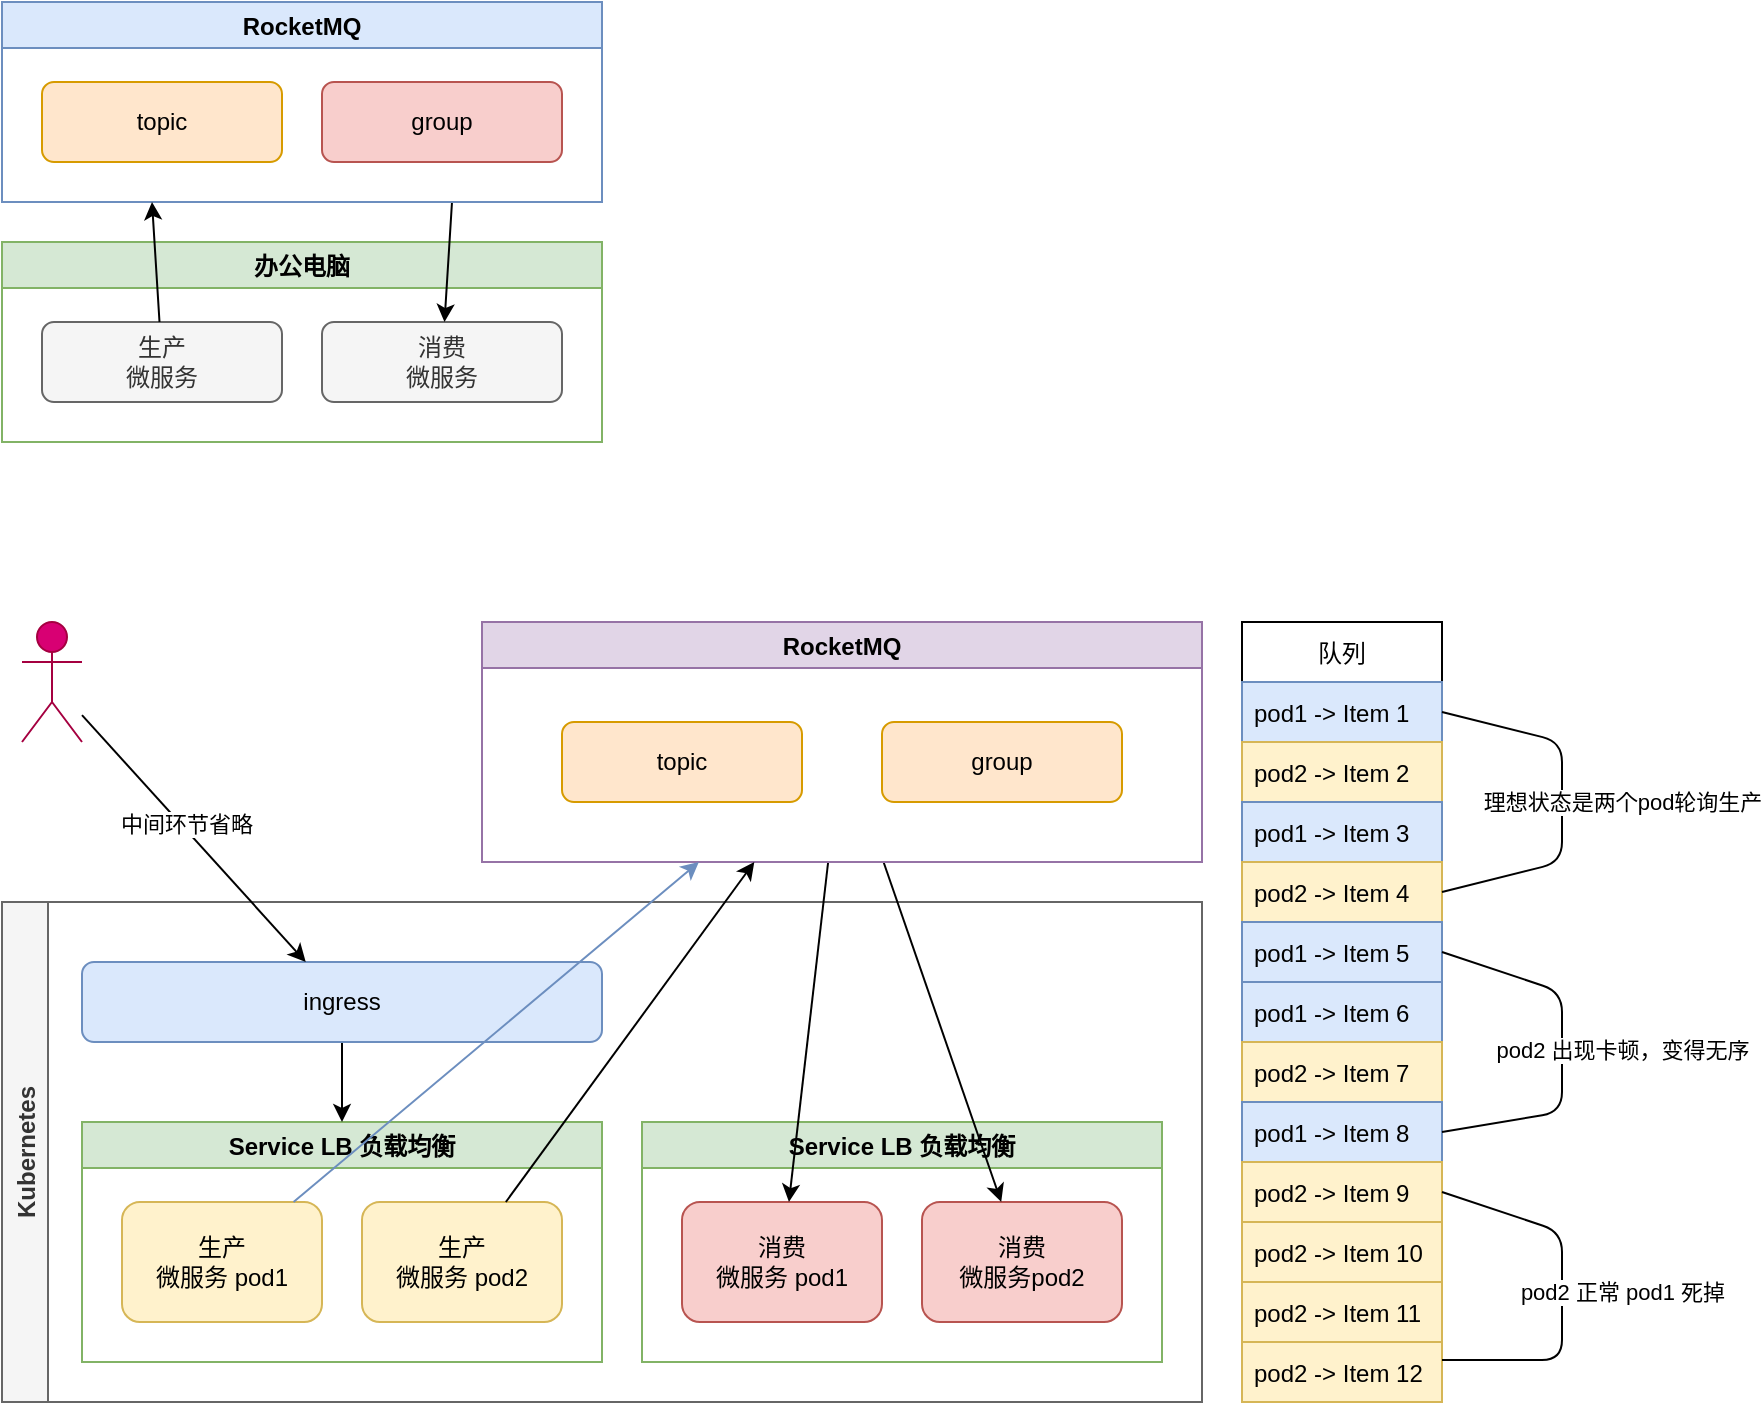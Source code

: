 <mxfile>
    <diagram id="l6LPy2jXctCm7TJSiliV" name="第 1 页">
        <mxGraphModel dx="911" dy="729" grid="1" gridSize="10" guides="1" tooltips="1" connect="1" arrows="1" fold="1" page="1" pageScale="1" pageWidth="1169" pageHeight="827" math="0" shadow="0">
            <root>
                <mxCell id="0"/>
                <mxCell id="1" parent="0"/>
                <mxCell id="23" value="Kubernetes" style="swimlane;horizontal=0;fillColor=#f5f5f5;fontColor=#333333;strokeColor=#666666;" parent="1" vertex="1">
                    <mxGeometry x="40" y="610" width="600" height="250" as="geometry"/>
                </mxCell>
                <mxCell id="22" value="Service LB 负载均衡" style="swimlane;fillColor=#d5e8d4;strokeColor=#82b366;" parent="23" vertex="1">
                    <mxGeometry x="320" y="110" width="260" height="120" as="geometry"/>
                </mxCell>
                <mxCell id="18" value="消费&lt;br&gt;微服务pod2" style="rounded=1;whiteSpace=wrap;html=1;fillColor=#f8cecc;strokeColor=#b85450;" parent="22" vertex="1">
                    <mxGeometry x="140" y="40" width="100" height="60" as="geometry"/>
                </mxCell>
                <mxCell id="21" value="消费&lt;br&gt;微服务 pod1" style="rounded=1;whiteSpace=wrap;html=1;fillColor=#f8cecc;strokeColor=#b85450;" parent="22" vertex="1">
                    <mxGeometry x="20" y="40" width="100" height="60" as="geometry"/>
                </mxCell>
                <mxCell id="11" value="Service LB 负载均衡" style="swimlane;fillColor=#d5e8d4;strokeColor=#82b366;" parent="23" vertex="1">
                    <mxGeometry x="40" y="110" width="260" height="120" as="geometry"/>
                </mxCell>
                <mxCell id="19" value="生产&lt;br&gt;微服务 pod2" style="rounded=1;whiteSpace=wrap;html=1;fillColor=#fff2cc;strokeColor=#d6b656;" parent="11" vertex="1">
                    <mxGeometry x="140" y="40" width="100" height="60" as="geometry"/>
                </mxCell>
                <mxCell id="17" value="生产&lt;br&gt;微服务 pod1" style="rounded=1;whiteSpace=wrap;html=1;fillColor=#fff2cc;strokeColor=#d6b656;" parent="11" vertex="1">
                    <mxGeometry x="20" y="40" width="100" height="60" as="geometry"/>
                </mxCell>
                <mxCell id="36" style="edgeStyle=none;html=1;entryX=0.5;entryY=0;entryDx=0;entryDy=0;" parent="23" source="35" target="11" edge="1">
                    <mxGeometry relative="1" as="geometry">
                        <mxPoint x="145" y="90" as="sourcePoint"/>
                    </mxGeometry>
                </mxCell>
                <mxCell id="35" value="ingress" style="rounded=1;whiteSpace=wrap;html=1;fillColor=#dae8fc;strokeColor=#6c8ebf;" parent="23" vertex="1">
                    <mxGeometry x="40" y="30" width="260" height="40" as="geometry"/>
                </mxCell>
                <mxCell id="8" value="办公电脑" style="swimlane;fillColor=#d5e8d4;strokeColor=#82b366;" parent="1" vertex="1">
                    <mxGeometry x="40" y="280" width="300" height="100" as="geometry"/>
                </mxCell>
                <mxCell id="6" value="生产&lt;br&gt;微服务" style="rounded=1;whiteSpace=wrap;html=1;fillColor=#f5f5f5;fontColor=#333333;strokeColor=#666666;" parent="8" vertex="1">
                    <mxGeometry x="20" y="40" width="120" height="40" as="geometry"/>
                </mxCell>
                <mxCell id="7" value="消费&lt;br&gt;微服务" style="rounded=1;whiteSpace=wrap;html=1;fillColor=#f5f5f5;fontColor=#333333;strokeColor=#666666;" parent="8" vertex="1">
                    <mxGeometry x="160" y="40" width="120" height="40" as="geometry"/>
                </mxCell>
                <mxCell id="10" style="edgeStyle=none;html=1;exitX=0.75;exitY=1;exitDx=0;exitDy=0;" parent="1" source="3" target="7" edge="1">
                    <mxGeometry relative="1" as="geometry"/>
                </mxCell>
                <mxCell id="3" value="RocketMQ" style="swimlane;fillColor=#dae8fc;strokeColor=#6c8ebf;" parent="1" vertex="1">
                    <mxGeometry x="40" y="160" width="300" height="100" as="geometry"/>
                </mxCell>
                <mxCell id="4" value="topic" style="rounded=1;whiteSpace=wrap;html=1;fillColor=#ffe6cc;strokeColor=#d79b00;" parent="3" vertex="1">
                    <mxGeometry x="20" y="40" width="120" height="40" as="geometry"/>
                </mxCell>
                <mxCell id="5" value="group" style="rounded=1;whiteSpace=wrap;html=1;fillColor=#f8cecc;strokeColor=#b85450;" parent="3" vertex="1">
                    <mxGeometry x="160" y="40" width="120" height="40" as="geometry"/>
                </mxCell>
                <mxCell id="9" style="edgeStyle=none;html=1;entryX=0.25;entryY=1;entryDx=0;entryDy=0;" parent="1" source="6" target="3" edge="1">
                    <mxGeometry relative="1" as="geometry">
                        <mxPoint x="110" y="260" as="targetPoint"/>
                    </mxGeometry>
                </mxCell>
                <mxCell id="25" style="edgeStyle=none;html=1;" parent="1" source="13" target="21" edge="1">
                    <mxGeometry relative="1" as="geometry"/>
                </mxCell>
                <mxCell id="26" style="edgeStyle=none;html=1;" parent="1" source="13" target="18" edge="1">
                    <mxGeometry relative="1" as="geometry"/>
                </mxCell>
                <mxCell id="13" value="RocketMQ" style="swimlane;fillColor=#e1d5e7;strokeColor=#9673a6;" parent="1" vertex="1">
                    <mxGeometry x="280" y="470" width="360" height="120" as="geometry"/>
                </mxCell>
                <mxCell id="14" value="topic" style="rounded=1;whiteSpace=wrap;html=1;fillColor=#ffe6cc;strokeColor=#d79b00;" parent="13" vertex="1">
                    <mxGeometry x="40" y="50" width="120" height="40" as="geometry"/>
                </mxCell>
                <mxCell id="15" value="group" style="rounded=1;whiteSpace=wrap;html=1;fillColor=#ffe6cc;strokeColor=#d79b00;" parent="13" vertex="1">
                    <mxGeometry x="200" y="50" width="120" height="40" as="geometry"/>
                </mxCell>
                <mxCell id="28" style="edgeStyle=none;html=1;fillColor=#dae8fc;strokeColor=#6c8ebf;" parent="1" source="17" target="13" edge="1">
                    <mxGeometry relative="1" as="geometry"/>
                </mxCell>
                <mxCell id="29" style="edgeStyle=none;html=1;" parent="1" source="19" target="13" edge="1">
                    <mxGeometry relative="1" as="geometry"/>
                </mxCell>
                <mxCell id="32" style="edgeStyle=none;html=1;" parent="1" source="31" target="35" edge="1">
                    <mxGeometry relative="1" as="geometry"/>
                </mxCell>
                <mxCell id="37" value="中间环节省略" style="edgeLabel;html=1;align=center;verticalAlign=middle;resizable=0;points=[];" parent="32" vertex="1" connectable="0">
                    <mxGeometry x="-0.104" y="2" relative="1" as="geometry">
                        <mxPoint as="offset"/>
                    </mxGeometry>
                </mxCell>
                <mxCell id="31" value="生产者" style="shape=umlActor;verticalLabelPosition=bottom;verticalAlign=top;html=1;outlineConnect=0;fillColor=#d80073;fontColor=#ffffff;strokeColor=#A50040;" parent="1" vertex="1">
                    <mxGeometry x="50" y="470" width="30" height="60" as="geometry"/>
                </mxCell>
                <mxCell id="38" value="队列" style="swimlane;fontStyle=0;childLayout=stackLayout;horizontal=1;startSize=30;horizontalStack=0;resizeParent=1;resizeParentMax=0;resizeLast=0;collapsible=1;marginBottom=0;" vertex="1" parent="1">
                    <mxGeometry x="660" y="470" width="100" height="390" as="geometry"/>
                </mxCell>
                <mxCell id="39" value="pod1 -&gt; Item 1" style="text;strokeColor=#6c8ebf;fillColor=#dae8fc;align=left;verticalAlign=middle;spacingLeft=4;spacingRight=4;overflow=hidden;points=[[0,0.5],[1,0.5]];portConstraint=eastwest;rotatable=0;" vertex="1" parent="38">
                    <mxGeometry y="30" width="100" height="30" as="geometry"/>
                </mxCell>
                <mxCell id="40" value="pod2 -&gt; Item 2" style="text;strokeColor=#d6b656;fillColor=#fff2cc;align=left;verticalAlign=middle;spacingLeft=4;spacingRight=4;overflow=hidden;points=[[0,0.5],[1,0.5]];portConstraint=eastwest;rotatable=0;" vertex="1" parent="38">
                    <mxGeometry y="60" width="100" height="30" as="geometry"/>
                </mxCell>
                <mxCell id="42" value="pod1 -&gt; Item 3" style="text;strokeColor=#6c8ebf;fillColor=#dae8fc;align=left;verticalAlign=middle;spacingLeft=4;spacingRight=4;overflow=hidden;points=[[0,0.5],[1,0.5]];portConstraint=eastwest;rotatable=0;" vertex="1" parent="38">
                    <mxGeometry y="90" width="100" height="30" as="geometry"/>
                </mxCell>
                <mxCell id="43" value="pod2 -&gt; Item 4" style="text;strokeColor=#d6b656;fillColor=#fff2cc;align=left;verticalAlign=middle;spacingLeft=4;spacingRight=4;overflow=hidden;points=[[0,0.5],[1,0.5]];portConstraint=eastwest;rotatable=0;" vertex="1" parent="38">
                    <mxGeometry y="120" width="100" height="30" as="geometry"/>
                </mxCell>
                <mxCell id="44" value="pod1 -&gt; Item 5" style="text;strokeColor=#6c8ebf;fillColor=#dae8fc;align=left;verticalAlign=middle;spacingLeft=4;spacingRight=4;overflow=hidden;points=[[0,0.5],[1,0.5]];portConstraint=eastwest;rotatable=0;" vertex="1" parent="38">
                    <mxGeometry y="150" width="100" height="30" as="geometry"/>
                </mxCell>
                <mxCell id="45" value="pod1 -&gt; Item 6" style="text;strokeColor=#6c8ebf;fillColor=#dae8fc;align=left;verticalAlign=middle;spacingLeft=4;spacingRight=4;overflow=hidden;points=[[0,0.5],[1,0.5]];portConstraint=eastwest;rotatable=0;" vertex="1" parent="38">
                    <mxGeometry y="180" width="100" height="30" as="geometry"/>
                </mxCell>
                <mxCell id="46" value="pod2 -&gt; Item 7" style="text;strokeColor=#d6b656;fillColor=#fff2cc;align=left;verticalAlign=middle;spacingLeft=4;spacingRight=4;overflow=hidden;points=[[0,0.5],[1,0.5]];portConstraint=eastwest;rotatable=0;" vertex="1" parent="38">
                    <mxGeometry y="210" width="100" height="30" as="geometry"/>
                </mxCell>
                <mxCell id="50" value="pod1 -&gt; Item 8" style="text;strokeColor=#6c8ebf;fillColor=#dae8fc;align=left;verticalAlign=middle;spacingLeft=4;spacingRight=4;overflow=hidden;points=[[0,0.5],[1,0.5]];portConstraint=eastwest;rotatable=0;" vertex="1" parent="38">
                    <mxGeometry y="240" width="100" height="30" as="geometry"/>
                </mxCell>
                <mxCell id="49" value="pod2 -&gt; Item 9" style="text;strokeColor=#d6b656;fillColor=#fff2cc;align=left;verticalAlign=middle;spacingLeft=4;spacingRight=4;overflow=hidden;points=[[0,0.5],[1,0.5]];portConstraint=eastwest;rotatable=0;" vertex="1" parent="38">
                    <mxGeometry y="270" width="100" height="30" as="geometry"/>
                </mxCell>
                <mxCell id="48" value="pod2 -&gt; Item 10" style="text;strokeColor=#d6b656;fillColor=#fff2cc;align=left;verticalAlign=middle;spacingLeft=4;spacingRight=4;overflow=hidden;points=[[0,0.5],[1,0.5]];portConstraint=eastwest;rotatable=0;" vertex="1" parent="38">
                    <mxGeometry y="300" width="100" height="30" as="geometry"/>
                </mxCell>
                <mxCell id="47" value="pod2 -&gt; Item 11" style="text;strokeColor=#d6b656;fillColor=#fff2cc;align=left;verticalAlign=middle;spacingLeft=4;spacingRight=4;overflow=hidden;points=[[0,0.5],[1,0.5]];portConstraint=eastwest;rotatable=0;" vertex="1" parent="38">
                    <mxGeometry y="330" width="100" height="30" as="geometry"/>
                </mxCell>
                <mxCell id="41" value="pod2 -&gt; Item 12" style="text;strokeColor=#d6b656;fillColor=#fff2cc;align=left;verticalAlign=middle;spacingLeft=4;spacingRight=4;overflow=hidden;points=[[0,0.5],[1,0.5]];portConstraint=eastwest;rotatable=0;" vertex="1" parent="38">
                    <mxGeometry y="360" width="100" height="30" as="geometry"/>
                </mxCell>
                <mxCell id="51" value="理想状态是两个pod轮询生产" style="endArrow=none;html=1;exitX=1;exitY=0.5;exitDx=0;exitDy=0;entryX=1;entryY=0.5;entryDx=0;entryDy=0;" edge="1" parent="38" source="39" target="43">
                    <mxGeometry y="30" width="50" height="50" relative="1" as="geometry">
                        <mxPoint x="120" y="55" as="sourcePoint"/>
                        <mxPoint x="170" y="100" as="targetPoint"/>
                        <Array as="points">
                            <mxPoint x="160" y="60"/>
                            <mxPoint x="160" y="120"/>
                        </Array>
                        <mxPoint as="offset"/>
                    </mxGeometry>
                </mxCell>
                <mxCell id="52" value="pod2 出现卡顿，变得无序" style="endArrow=none;html=1;exitX=1;exitY=0.5;exitDx=0;exitDy=0;entryX=1;entryY=0.5;entryDx=0;entryDy=0;" edge="1" parent="38" source="44" target="50">
                    <mxGeometry y="30" width="50" height="50" relative="1" as="geometry">
                        <mxPoint x="100" y="170" as="sourcePoint"/>
                        <mxPoint x="100" y="260" as="targetPoint"/>
                        <Array as="points">
                            <mxPoint x="160" y="185"/>
                            <mxPoint x="160" y="245"/>
                        </Array>
                        <mxPoint as="offset"/>
                    </mxGeometry>
                </mxCell>
                <mxCell id="53" value="pod2 正常 pod1 死掉" style="endArrow=none;html=1;exitX=1;exitY=0.5;exitDx=0;exitDy=0;entryX=1;entryY=0.3;entryDx=0;entryDy=0;entryPerimeter=0;" edge="1" parent="38" source="49" target="41">
                    <mxGeometry y="30" width="50" height="50" relative="1" as="geometry">
                        <mxPoint x="100" y="290" as="sourcePoint"/>
                        <mxPoint x="100" y="380" as="targetPoint"/>
                        <Array as="points">
                            <mxPoint x="160" y="305"/>
                            <mxPoint x="160" y="369"/>
                        </Array>
                        <mxPoint as="offset"/>
                    </mxGeometry>
                </mxCell>
            </root>
        </mxGraphModel>
    </diagram>
</mxfile>